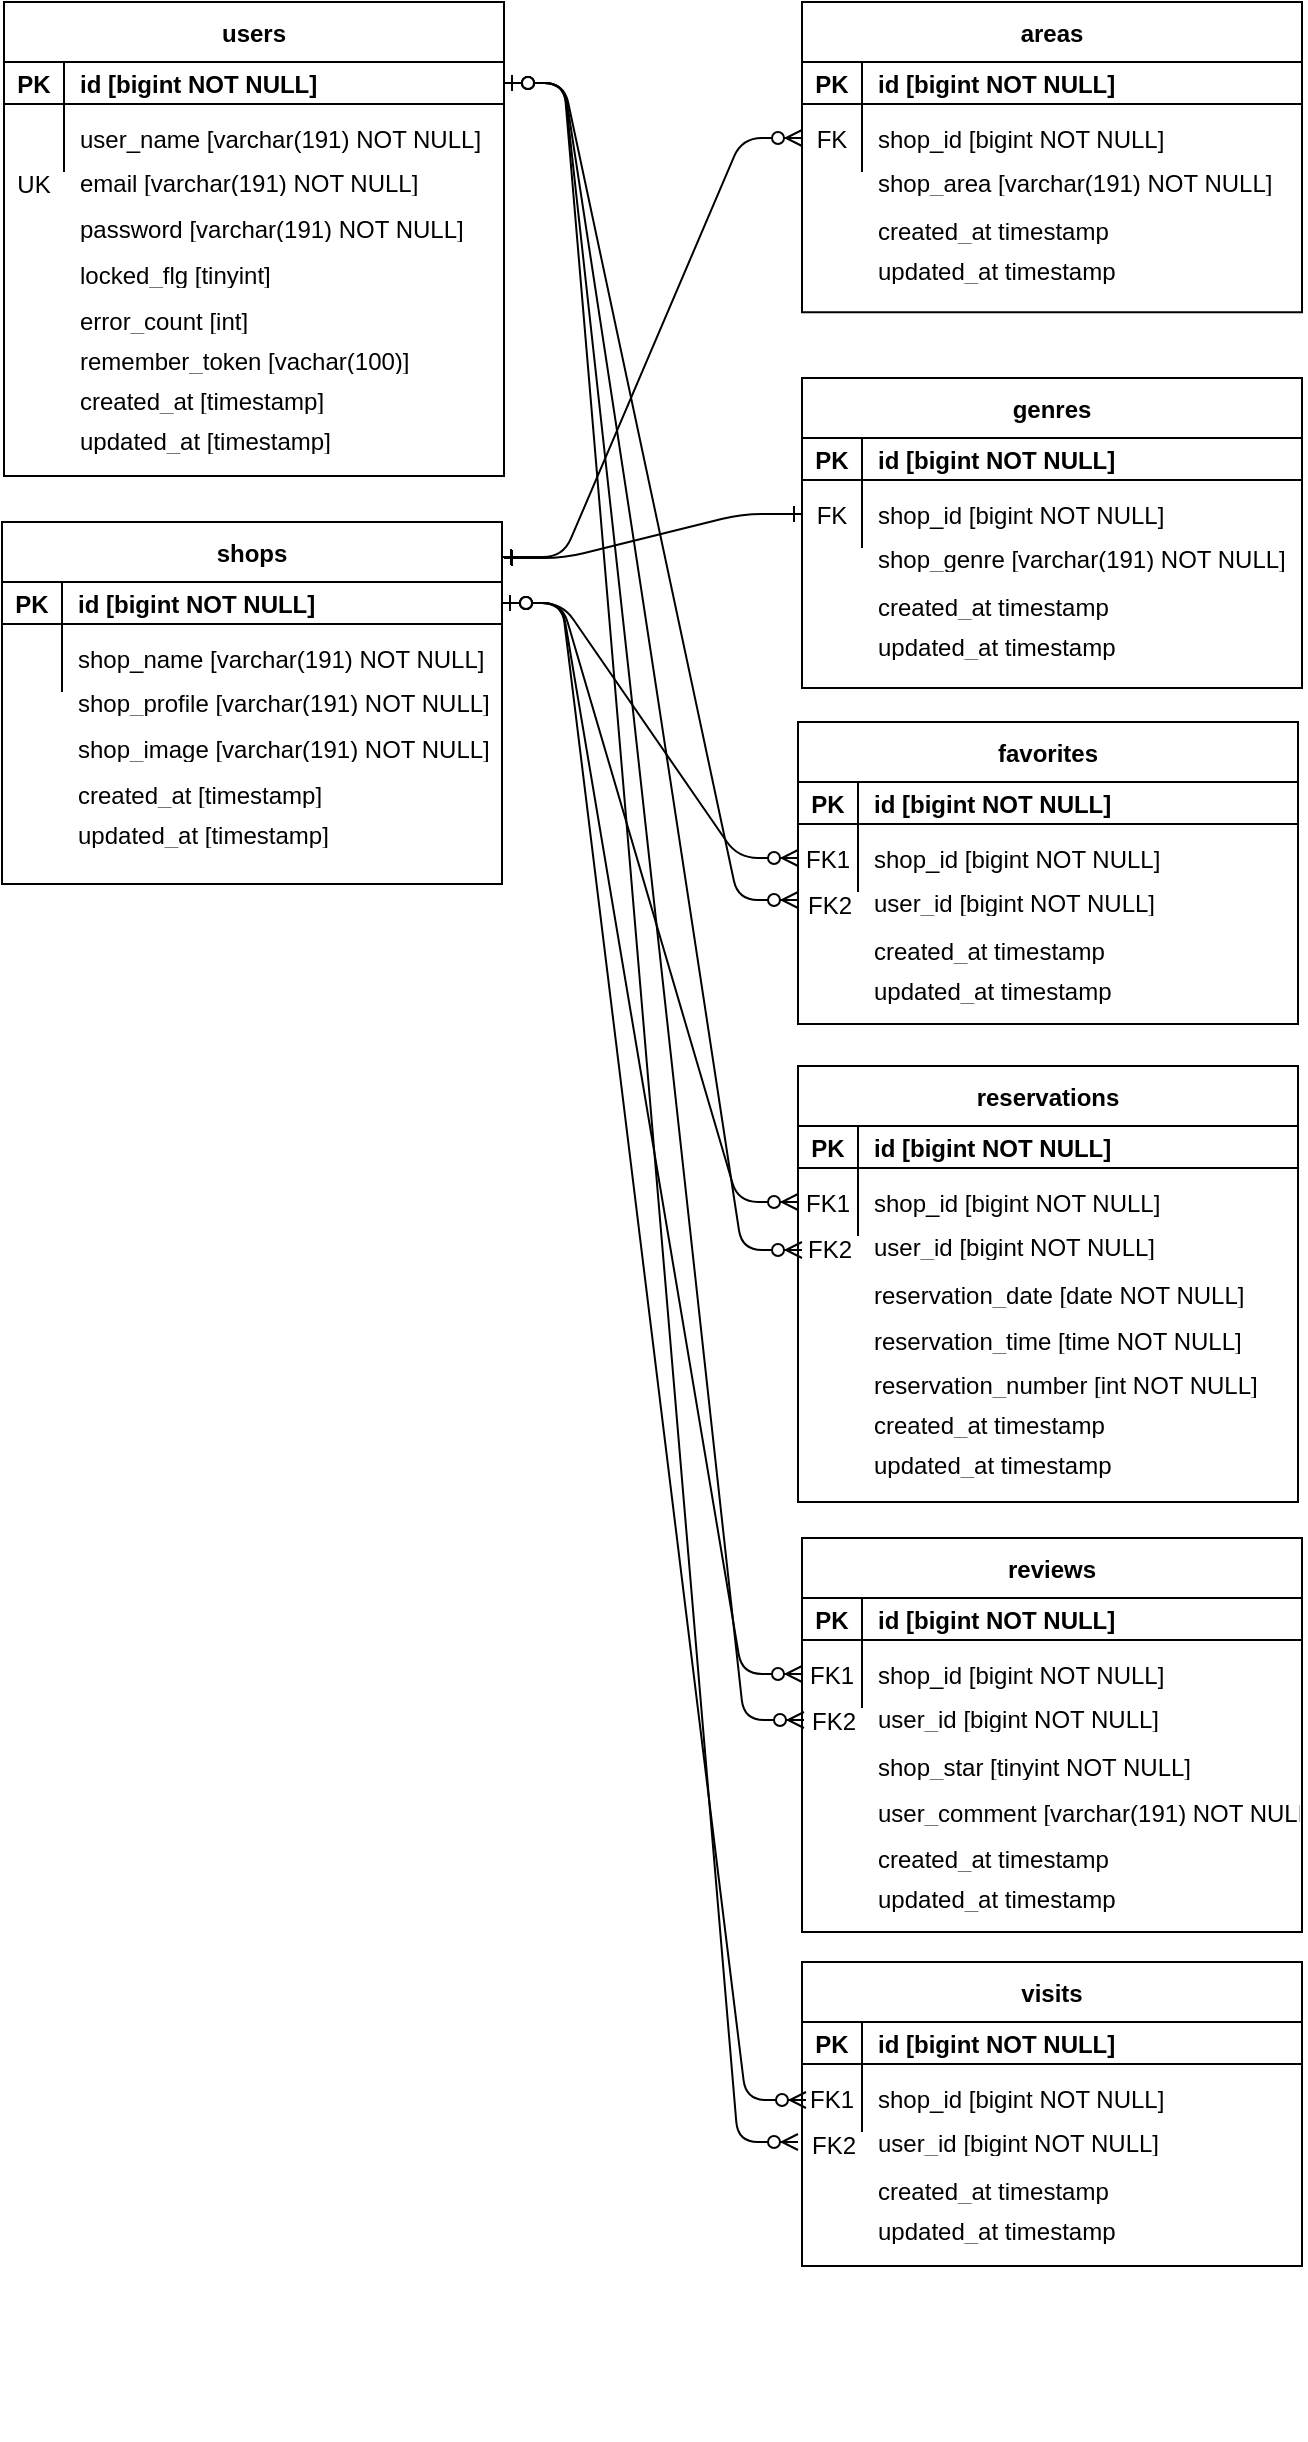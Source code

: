 <mxfile>
    <diagram id="R2lEEEUBdFMjLlhIrx00" name="Page-1">
        <mxGraphModel dx="871" dy="587" grid="0" gridSize="10" guides="1" tooltips="1" connect="1" arrows="1" fold="1" page="1" pageScale="1" pageWidth="850" pageHeight="1100" background="none" math="0" shadow="0" extFonts="Permanent Marker^https://fonts.googleapis.com/css?family=Permanent+Marker">
            <root>
                <mxCell id="0"/>
                <mxCell id="1" parent="0"/>
                <mxCell id="C-vyLk0tnHw3VtMMgP7b-1" value="" style="edgeStyle=entityRelationEdgeStyle;endArrow=ERzeroToMany;startArrow=ERzeroToOne;endFill=1;startFill=1;endSize=6;" parent="1" source="C-vyLk0tnHw3VtMMgP7b-24" edge="1">
                    <mxGeometry width="100" height="100" relative="1" as="geometry">
                        <mxPoint x="340" y="720" as="sourcePoint"/>
                        <mxPoint x="425" y="654" as="targetPoint"/>
                    </mxGeometry>
                </mxCell>
                <mxCell id="14" value="" style="group" parent="1" vertex="1" connectable="0">
                    <mxGeometry x="26" y="30" width="250" height="237" as="geometry"/>
                </mxCell>
                <mxCell id="C-vyLk0tnHw3VtMMgP7b-23" value="users" style="shape=table;startSize=30;container=1;collapsible=1;childLayout=tableLayout;fixedRows=1;rowLines=0;fontStyle=1;align=center;resizeLast=1;" parent="14" vertex="1">
                    <mxGeometry width="250" height="237" as="geometry"/>
                </mxCell>
                <mxCell id="C-vyLk0tnHw3VtMMgP7b-24" value="" style="shape=partialRectangle;collapsible=0;dropTarget=0;pointerEvents=0;fillColor=none;points=[[0,0.5],[1,0.5]];portConstraint=eastwest;top=0;left=0;right=0;bottom=1;fontStyle=2" parent="C-vyLk0tnHw3VtMMgP7b-23" vertex="1">
                    <mxGeometry y="30" width="250" height="21" as="geometry"/>
                </mxCell>
                <mxCell id="C-vyLk0tnHw3VtMMgP7b-25" value="PK" style="shape=partialRectangle;overflow=hidden;connectable=0;fillColor=none;top=0;left=0;bottom=0;right=0;fontStyle=1;" parent="C-vyLk0tnHw3VtMMgP7b-24" vertex="1">
                    <mxGeometry width="30" height="21" as="geometry"/>
                </mxCell>
                <mxCell id="C-vyLk0tnHw3VtMMgP7b-26" value="id [bigint NOT NULL]" style="shape=partialRectangle;overflow=hidden;connectable=0;fillColor=none;top=0;left=0;bottom=0;right=0;align=left;spacingLeft=6;fontStyle=1;" parent="C-vyLk0tnHw3VtMMgP7b-24" vertex="1">
                    <mxGeometry x="30" width="220" height="21" as="geometry"/>
                </mxCell>
                <mxCell id="C-vyLk0tnHw3VtMMgP7b-27" value="" style="shape=partialRectangle;collapsible=0;dropTarget=0;pointerEvents=0;fillColor=none;points=[[0,0.5],[1,0.5]];portConstraint=eastwest;top=0;left=0;right=0;bottom=0;" parent="C-vyLk0tnHw3VtMMgP7b-23" vertex="1">
                    <mxGeometry y="51" width="250" height="34" as="geometry"/>
                </mxCell>
                <mxCell id="C-vyLk0tnHw3VtMMgP7b-28" value="" style="shape=partialRectangle;overflow=hidden;connectable=0;fillColor=none;top=0;left=0;bottom=0;right=0;" parent="C-vyLk0tnHw3VtMMgP7b-27" vertex="1">
                    <mxGeometry width="30" height="34" as="geometry"/>
                </mxCell>
                <mxCell id="C-vyLk0tnHw3VtMMgP7b-29" value="user_name [varchar(191) NOT NULL]" style="shape=partialRectangle;overflow=hidden;connectable=0;fillColor=none;top=0;left=0;bottom=0;right=0;align=left;spacingLeft=6;" parent="C-vyLk0tnHw3VtMMgP7b-27" vertex="1">
                    <mxGeometry x="30" width="220" height="34" as="geometry"/>
                </mxCell>
                <mxCell id="6" value="UK" style="shape=partialRectangle;overflow=hidden;connectable=0;fillColor=none;top=0;left=0;bottom=0;right=0;" parent="14" vertex="1">
                    <mxGeometry y="81" width="30" height="19" as="geometry"/>
                </mxCell>
                <mxCell id="7" value="email [varchar(191) NOT NULL]" style="shape=partialRectangle;overflow=hidden;connectable=0;fillColor=none;top=0;left=0;bottom=0;right=0;align=left;spacingLeft=6;" parent="14" vertex="1">
                    <mxGeometry x="30" y="82" width="220" height="16" as="geometry"/>
                </mxCell>
                <mxCell id="8" value="password [varchar(191) NOT NULL]" style="shape=partialRectangle;overflow=hidden;connectable=0;fillColor=none;top=0;left=0;bottom=0;right=0;align=left;spacingLeft=6;" parent="14" vertex="1">
                    <mxGeometry x="30" y="105" width="220" height="16" as="geometry"/>
                </mxCell>
                <mxCell id="9" value="locked_flg [tinyint]" style="shape=partialRectangle;overflow=hidden;connectable=0;fillColor=none;top=0;left=0;bottom=0;right=0;align=left;spacingLeft=6;" parent="14" vertex="1">
                    <mxGeometry x="30" y="128" width="220" height="16" as="geometry"/>
                </mxCell>
                <mxCell id="10" value="error_count [int]" style="shape=partialRectangle;overflow=hidden;connectable=0;fillColor=none;top=0;left=0;bottom=0;right=0;align=left;spacingLeft=6;" parent="14" vertex="1">
                    <mxGeometry x="30" y="151" width="220" height="16" as="geometry"/>
                </mxCell>
                <mxCell id="11" value="remember_token [vachar(100)]" style="shape=partialRectangle;overflow=hidden;connectable=0;fillColor=none;top=0;left=0;bottom=0;right=0;align=left;spacingLeft=6;" parent="14" vertex="1">
                    <mxGeometry x="30" y="171" width="220" height="16" as="geometry"/>
                </mxCell>
                <mxCell id="12" value="created_at [timestamp]" style="shape=partialRectangle;overflow=hidden;connectable=0;fillColor=none;top=0;left=0;bottom=0;right=0;align=left;spacingLeft=6;" parent="14" vertex="1">
                    <mxGeometry x="30" y="191" width="220" height="16" as="geometry"/>
                </mxCell>
                <mxCell id="13" value="updated_at [timestamp]" style="shape=partialRectangle;overflow=hidden;connectable=0;fillColor=none;top=0;left=0;bottom=0;right=0;align=left;spacingLeft=6;" parent="14" vertex="1">
                    <mxGeometry x="30" y="211" width="220" height="16" as="geometry"/>
                </mxCell>
                <mxCell id="15" value="" style="group" parent="1" vertex="1" connectable="0">
                    <mxGeometry x="25" y="290" width="250" height="237" as="geometry"/>
                </mxCell>
                <mxCell id="16" value="shops" style="shape=table;startSize=30;container=1;collapsible=1;childLayout=tableLayout;fixedRows=1;rowLines=0;fontStyle=1;align=center;resizeLast=1;" parent="15" vertex="1">
                    <mxGeometry width="250" height="181" as="geometry"/>
                </mxCell>
                <mxCell id="17" value="" style="shape=partialRectangle;collapsible=0;dropTarget=0;pointerEvents=0;fillColor=none;points=[[0,0.5],[1,0.5]];portConstraint=eastwest;top=0;left=0;right=0;bottom=1;fontStyle=2" parent="16" vertex="1">
                    <mxGeometry y="30" width="250" height="21" as="geometry"/>
                </mxCell>
                <mxCell id="18" value="PK" style="shape=partialRectangle;overflow=hidden;connectable=0;fillColor=none;top=0;left=0;bottom=0;right=0;fontStyle=1;" parent="17" vertex="1">
                    <mxGeometry width="30" height="21" as="geometry"/>
                </mxCell>
                <mxCell id="19" value="id [bigint NOT NULL]" style="shape=partialRectangle;overflow=hidden;connectable=0;fillColor=none;top=0;left=0;bottom=0;right=0;align=left;spacingLeft=6;fontStyle=1;" parent="17" vertex="1">
                    <mxGeometry x="30" width="220" height="21" as="geometry"/>
                </mxCell>
                <mxCell id="20" value="" style="shape=partialRectangle;collapsible=0;dropTarget=0;pointerEvents=0;fillColor=none;points=[[0,0.5],[1,0.5]];portConstraint=eastwest;top=0;left=0;right=0;bottom=0;" parent="16" vertex="1">
                    <mxGeometry y="51" width="250" height="34" as="geometry"/>
                </mxCell>
                <mxCell id="21" value="" style="shape=partialRectangle;overflow=hidden;connectable=0;fillColor=none;top=0;left=0;bottom=0;right=0;" parent="20" vertex="1">
                    <mxGeometry width="30" height="34" as="geometry"/>
                </mxCell>
                <mxCell id="22" value="shop_name [varchar(191) NOT NULL]" style="shape=partialRectangle;overflow=hidden;connectable=0;fillColor=none;top=0;left=0;bottom=0;right=0;align=left;spacingLeft=6;" parent="20" vertex="1">
                    <mxGeometry x="30" width="220" height="34" as="geometry"/>
                </mxCell>
                <mxCell id="24" value="shop_profile [varchar(191) NOT NULL]" style="shape=partialRectangle;overflow=hidden;connectable=0;fillColor=none;top=0;left=0;bottom=0;right=0;align=left;spacingLeft=6;" parent="15" vertex="1">
                    <mxGeometry x="30" y="82" width="220" height="16" as="geometry"/>
                </mxCell>
                <mxCell id="25" value="shop_image [varchar(191) NOT NULL]" style="shape=partialRectangle;overflow=hidden;connectable=0;fillColor=none;top=0;left=0;bottom=0;right=0;align=left;spacingLeft=6;" parent="15" vertex="1">
                    <mxGeometry x="30" y="105" width="220" height="16" as="geometry"/>
                </mxCell>
                <mxCell id="29" value="created_at [timestamp]" style="shape=partialRectangle;overflow=hidden;connectable=0;fillColor=none;top=0;left=0;bottom=0;right=0;align=left;spacingLeft=6;" parent="15" vertex="1">
                    <mxGeometry x="30" y="128" width="220" height="16" as="geometry"/>
                </mxCell>
                <mxCell id="30" value="updated_at [timestamp]" style="shape=partialRectangle;overflow=hidden;connectable=0;fillColor=none;top=0;left=0;bottom=0;right=0;align=left;spacingLeft=6;" parent="15" vertex="1">
                    <mxGeometry x="30" y="148" width="220" height="16" as="geometry"/>
                </mxCell>
                <mxCell id="31" value="" style="group" parent="1" vertex="1" connectable="0">
                    <mxGeometry x="425" y="30" width="252" height="516" as="geometry"/>
                </mxCell>
                <mxCell id="32" value="areas" style="shape=table;startSize=30;container=1;collapsible=1;childLayout=tableLayout;fixedRows=1;rowLines=0;fontStyle=1;align=center;resizeLast=1;" parent="31" vertex="1">
                    <mxGeometry width="250" height="155.172" as="geometry"/>
                </mxCell>
                <mxCell id="33" value="" style="shape=partialRectangle;collapsible=0;dropTarget=0;pointerEvents=0;fillColor=none;points=[[0,0.5],[1,0.5]];portConstraint=eastwest;top=0;left=0;right=0;bottom=1;fontStyle=2" parent="32" vertex="1">
                    <mxGeometry y="30" width="250" height="21" as="geometry"/>
                </mxCell>
                <mxCell id="34" value="PK" style="shape=partialRectangle;overflow=hidden;connectable=0;fillColor=none;top=0;left=0;bottom=0;right=0;fontStyle=1;" parent="33" vertex="1">
                    <mxGeometry width="30" height="21" as="geometry"/>
                </mxCell>
                <mxCell id="35" value="id [bigint NOT NULL]" style="shape=partialRectangle;overflow=hidden;connectable=0;fillColor=none;top=0;left=0;bottom=0;right=0;align=left;spacingLeft=6;fontStyle=1;" parent="33" vertex="1">
                    <mxGeometry x="30" width="220" height="21" as="geometry"/>
                </mxCell>
                <mxCell id="36" value="" style="shape=partialRectangle;collapsible=0;dropTarget=0;pointerEvents=0;fillColor=none;points=[[0,0.5],[1,0.5]];portConstraint=eastwest;top=0;left=0;right=0;bottom=0;" parent="32" vertex="1">
                    <mxGeometry y="51" width="250" height="34" as="geometry"/>
                </mxCell>
                <mxCell id="37" value="FK" style="shape=partialRectangle;overflow=hidden;connectable=0;fillColor=none;top=0;left=0;bottom=0;right=0;" parent="36" vertex="1">
                    <mxGeometry width="30" height="34" as="geometry"/>
                </mxCell>
                <mxCell id="38" value="shop_id [bigint NOT NULL]" style="shape=partialRectangle;overflow=hidden;connectable=0;fillColor=none;top=0;left=0;bottom=0;right=0;align=left;spacingLeft=6;" parent="36" vertex="1">
                    <mxGeometry x="30" width="220" height="34" as="geometry"/>
                </mxCell>
                <mxCell id="41" value="created_at timestamp" style="shape=partialRectangle;overflow=hidden;connectable=0;fillColor=none;top=0;left=0;bottom=0;right=0;align=left;spacingLeft=6;" parent="31" vertex="1">
                    <mxGeometry x="30" y="106" width="220" height="16" as="geometry"/>
                </mxCell>
                <mxCell id="42" value="updated_at timestamp" style="shape=partialRectangle;overflow=hidden;connectable=0;fillColor=none;top=0;left=0;bottom=0;right=0;align=left;spacingLeft=6;" parent="31" vertex="1">
                    <mxGeometry x="30" y="126" width="220" height="16" as="geometry"/>
                </mxCell>
                <mxCell id="44" value="" style="group" parent="31" vertex="1" connectable="0">
                    <mxGeometry y="188" width="250" height="328" as="geometry"/>
                </mxCell>
                <mxCell id="45" value="genres" style="shape=table;startSize=30;container=1;collapsible=1;childLayout=tableLayout;fixedRows=1;rowLines=0;fontStyle=1;align=center;resizeLast=1;" parent="44" vertex="1">
                    <mxGeometry width="250" height="155" as="geometry"/>
                </mxCell>
                <mxCell id="46" value="" style="shape=partialRectangle;collapsible=0;dropTarget=0;pointerEvents=0;fillColor=none;points=[[0,0.5],[1,0.5]];portConstraint=eastwest;top=0;left=0;right=0;bottom=1;fontStyle=2" parent="45" vertex="1">
                    <mxGeometry y="30" width="250" height="21" as="geometry"/>
                </mxCell>
                <mxCell id="47" value="PK" style="shape=partialRectangle;overflow=hidden;connectable=0;fillColor=none;top=0;left=0;bottom=0;right=0;fontStyle=1;" parent="46" vertex="1">
                    <mxGeometry width="30" height="21" as="geometry"/>
                </mxCell>
                <mxCell id="48" value="id [bigint NOT NULL]" style="shape=partialRectangle;overflow=hidden;connectable=0;fillColor=none;top=0;left=0;bottom=0;right=0;align=left;spacingLeft=6;fontStyle=1;" parent="46" vertex="1">
                    <mxGeometry x="30" width="220" height="21" as="geometry"/>
                </mxCell>
                <mxCell id="49" value="" style="shape=partialRectangle;collapsible=0;dropTarget=0;pointerEvents=0;fillColor=none;points=[[0,0.5],[1,0.5]];portConstraint=eastwest;top=0;left=0;right=0;bottom=0;" parent="45" vertex="1">
                    <mxGeometry y="51" width="250" height="34" as="geometry"/>
                </mxCell>
                <mxCell id="50" value="FK" style="shape=partialRectangle;overflow=hidden;connectable=0;fillColor=none;top=0;left=0;bottom=0;right=0;" parent="49" vertex="1">
                    <mxGeometry width="30" height="34" as="geometry"/>
                </mxCell>
                <mxCell id="51" value="shop_id [bigint NOT NULL]" style="shape=partialRectangle;overflow=hidden;connectable=0;fillColor=none;top=0;left=0;bottom=0;right=0;align=left;spacingLeft=6;" parent="49" vertex="1">
                    <mxGeometry x="30" width="220" height="34" as="geometry"/>
                </mxCell>
                <mxCell id="52" value="shop_genre [varchar(191) NOT NULL]" style="shape=partialRectangle;overflow=hidden;connectable=0;fillColor=none;top=0;left=0;bottom=0;right=0;align=left;spacingLeft=6;" parent="44" vertex="1">
                    <mxGeometry x="30" y="82" width="220" height="16" as="geometry"/>
                </mxCell>
                <mxCell id="53" value="created_at timestamp" style="shape=partialRectangle;overflow=hidden;connectable=0;fillColor=none;top=0;left=0;bottom=0;right=0;align=left;spacingLeft=6;" parent="44" vertex="1">
                    <mxGeometry x="30" y="106" width="220" height="16" as="geometry"/>
                </mxCell>
                <mxCell id="54" value="updated_at timestamp" style="shape=partialRectangle;overflow=hidden;connectable=0;fillColor=none;top=0;left=0;bottom=0;right=0;align=left;spacingLeft=6;" parent="44" vertex="1">
                    <mxGeometry x="30" y="126" width="220" height="16" as="geometry"/>
                </mxCell>
                <mxCell id="134" value="" style="group" parent="44" vertex="1" connectable="0">
                    <mxGeometry x="-2" y="172" width="250" height="156" as="geometry"/>
                </mxCell>
                <mxCell id="56" value="favorites" style="shape=table;startSize=30;container=1;collapsible=1;childLayout=tableLayout;fixedRows=1;rowLines=0;fontStyle=1;align=center;resizeLast=1;" parent="134" vertex="1">
                    <mxGeometry width="250" height="151" as="geometry"/>
                </mxCell>
                <mxCell id="57" value="" style="shape=partialRectangle;collapsible=0;dropTarget=0;pointerEvents=0;fillColor=none;points=[[0,0.5],[1,0.5]];portConstraint=eastwest;top=0;left=0;right=0;bottom=1;fontStyle=2" parent="56" vertex="1">
                    <mxGeometry y="30" width="250" height="21" as="geometry"/>
                </mxCell>
                <mxCell id="58" value="PK" style="shape=partialRectangle;overflow=hidden;connectable=0;fillColor=none;top=0;left=0;bottom=0;right=0;fontStyle=1;" parent="57" vertex="1">
                    <mxGeometry width="30" height="21" as="geometry"/>
                </mxCell>
                <mxCell id="59" value="id [bigint NOT NULL]" style="shape=partialRectangle;overflow=hidden;connectable=0;fillColor=none;top=0;left=0;bottom=0;right=0;align=left;spacingLeft=6;fontStyle=1;" parent="57" vertex="1">
                    <mxGeometry x="30" width="220" height="21" as="geometry"/>
                </mxCell>
                <mxCell id="60" value="" style="shape=partialRectangle;collapsible=0;dropTarget=0;pointerEvents=0;fillColor=none;points=[[0,0.5],[1,0.5]];portConstraint=eastwest;top=0;left=0;right=0;bottom=0;" parent="56" vertex="1">
                    <mxGeometry y="51" width="250" height="34" as="geometry"/>
                </mxCell>
                <mxCell id="61" value="FK1" style="shape=partialRectangle;overflow=hidden;connectable=0;fillColor=none;top=0;left=0;bottom=0;right=0;" parent="60" vertex="1">
                    <mxGeometry width="30" height="34" as="geometry"/>
                </mxCell>
                <mxCell id="62" value="shop_id [bigint NOT NULL]" style="shape=partialRectangle;overflow=hidden;connectable=0;fillColor=none;top=0;left=0;bottom=0;right=0;align=left;spacingLeft=6;" parent="60" vertex="1">
                    <mxGeometry x="30" width="220" height="34" as="geometry"/>
                </mxCell>
                <mxCell id="63" value="user_id [bigint NOT NULL]" style="shape=partialRectangle;overflow=hidden;connectable=0;fillColor=none;top=0;left=0;bottom=0;right=0;align=left;spacingLeft=6;" parent="134" vertex="1">
                    <mxGeometry x="30" y="82" width="220" height="16" as="geometry"/>
                </mxCell>
                <mxCell id="64" value="created_at timestamp" style="shape=partialRectangle;overflow=hidden;connectable=0;fillColor=none;top=0;left=0;bottom=0;right=0;align=left;spacingLeft=6;" parent="134" vertex="1">
                    <mxGeometry x="30" y="106" width="220" height="16" as="geometry"/>
                </mxCell>
                <mxCell id="65" value="updated_at timestamp" style="shape=partialRectangle;overflow=hidden;connectable=0;fillColor=none;top=0;left=0;bottom=0;right=0;align=left;spacingLeft=6;" parent="134" vertex="1">
                    <mxGeometry x="30" y="126" width="220" height="16" as="geometry"/>
                </mxCell>
                <mxCell id="68" value="FK2" style="shape=partialRectangle;overflow=hidden;connectable=0;fillColor=none;top=0;left=0;bottom=0;right=0;" parent="134" vertex="1">
                    <mxGeometry x="1" y="63" width="30" height="56" as="geometry"/>
                </mxCell>
                <mxCell id="81" value="" style="group" parent="1" vertex="1" connectable="0">
                    <mxGeometry x="423" y="562" width="250" height="239" as="geometry"/>
                </mxCell>
                <mxCell id="82" value="" style="group" parent="81" vertex="1" connectable="0">
                    <mxGeometry width="250" height="239" as="geometry"/>
                </mxCell>
                <mxCell id="83" value="reservations" style="shape=table;startSize=30;container=1;collapsible=1;childLayout=tableLayout;fixedRows=1;rowLines=0;fontStyle=1;align=center;resizeLast=1;" parent="82" vertex="1">
                    <mxGeometry width="250" height="218" as="geometry"/>
                </mxCell>
                <mxCell id="84" value="" style="shape=partialRectangle;collapsible=0;dropTarget=0;pointerEvents=0;fillColor=none;points=[[0,0.5],[1,0.5]];portConstraint=eastwest;top=0;left=0;right=0;bottom=1;fontStyle=2" parent="83" vertex="1">
                    <mxGeometry y="30" width="250" height="21" as="geometry"/>
                </mxCell>
                <mxCell id="85" value="PK" style="shape=partialRectangle;overflow=hidden;connectable=0;fillColor=none;top=0;left=0;bottom=0;right=0;fontStyle=1;" parent="84" vertex="1">
                    <mxGeometry width="30" height="21" as="geometry"/>
                </mxCell>
                <mxCell id="86" value="id [bigint NOT NULL]" style="shape=partialRectangle;overflow=hidden;connectable=0;fillColor=none;top=0;left=0;bottom=0;right=0;align=left;spacingLeft=6;fontStyle=1;" parent="84" vertex="1">
                    <mxGeometry x="30" width="220" height="21" as="geometry"/>
                </mxCell>
                <mxCell id="87" value="" style="shape=partialRectangle;collapsible=0;dropTarget=0;pointerEvents=0;fillColor=none;points=[[0,0.5],[1,0.5]];portConstraint=eastwest;top=0;left=0;right=0;bottom=0;" parent="83" vertex="1">
                    <mxGeometry y="51" width="250" height="34" as="geometry"/>
                </mxCell>
                <mxCell id="88" value="FK1" style="shape=partialRectangle;overflow=hidden;connectable=0;fillColor=none;top=0;left=0;bottom=0;right=0;" parent="87" vertex="1">
                    <mxGeometry width="30" height="34" as="geometry"/>
                </mxCell>
                <mxCell id="89" value="shop_id [bigint NOT NULL]" style="shape=partialRectangle;overflow=hidden;connectable=0;fillColor=none;top=0;left=0;bottom=0;right=0;align=left;spacingLeft=6;" parent="87" vertex="1">
                    <mxGeometry x="30" width="220" height="34" as="geometry"/>
                </mxCell>
                <mxCell id="90" value="user_id [bigint NOT NULL]" style="shape=partialRectangle;overflow=hidden;connectable=0;fillColor=none;top=0;left=0;bottom=0;right=0;align=left;spacingLeft=6;" parent="82" vertex="1">
                    <mxGeometry x="30" y="82" width="220" height="16" as="geometry"/>
                </mxCell>
                <mxCell id="91" value="created_at timestamp" style="shape=partialRectangle;overflow=hidden;connectable=0;fillColor=none;top=0;left=0;bottom=0;right=0;align=left;spacingLeft=6;" parent="82" vertex="1">
                    <mxGeometry x="30" y="171" width="220" height="16" as="geometry"/>
                </mxCell>
                <mxCell id="92" value="updated_at timestamp" style="shape=partialRectangle;overflow=hidden;connectable=0;fillColor=none;top=0;left=0;bottom=0;right=0;align=left;spacingLeft=6;" parent="82" vertex="1">
                    <mxGeometry x="30" y="191" width="220" height="16" as="geometry"/>
                </mxCell>
                <mxCell id="94" value="reservation_date [date NOT NULL]" style="shape=partialRectangle;overflow=hidden;connectable=0;fillColor=none;top=0;left=0;bottom=0;right=0;align=left;spacingLeft=6;" parent="82" vertex="1">
                    <mxGeometry x="30" y="106" width="220" height="16" as="geometry"/>
                </mxCell>
                <mxCell id="95" value="reservation_time [time NOT NULL]" style="shape=partialRectangle;overflow=hidden;connectable=0;fillColor=none;top=0;left=0;bottom=0;right=0;align=left;spacingLeft=6;" parent="82" vertex="1">
                    <mxGeometry x="30" y="129" width="220" height="16" as="geometry"/>
                </mxCell>
                <mxCell id="96" value="reservation_number [int NOT NULL]" style="shape=partialRectangle;overflow=hidden;connectable=0;fillColor=none;top=0;left=0;bottom=0;right=0;align=left;spacingLeft=6;" parent="82" vertex="1">
                    <mxGeometry x="30" y="151" width="220" height="16" as="geometry"/>
                </mxCell>
                <mxCell id="93" value="FK2" style="shape=partialRectangle;overflow=hidden;connectable=0;fillColor=none;top=0;left=0;bottom=0;right=0;" parent="81" vertex="1">
                    <mxGeometry x="1" y="74" width="30" height="34" as="geometry"/>
                </mxCell>
                <mxCell id="97" value="" style="group" parent="1" vertex="1" connectable="0">
                    <mxGeometry x="425" y="798" width="250" height="451" as="geometry"/>
                </mxCell>
                <mxCell id="98" value="" style="group" parent="97" vertex="1" connectable="0">
                    <mxGeometry width="250" height="451" as="geometry"/>
                </mxCell>
                <mxCell id="99" value="reviews" style="shape=table;startSize=30;container=1;collapsible=1;childLayout=tableLayout;fixedRows=1;rowLines=0;fontStyle=1;align=center;resizeLast=1;" parent="98" vertex="1">
                    <mxGeometry width="250" height="197" as="geometry"/>
                </mxCell>
                <mxCell id="100" value="" style="shape=partialRectangle;collapsible=0;dropTarget=0;pointerEvents=0;fillColor=none;points=[[0,0.5],[1,0.5]];portConstraint=eastwest;top=0;left=0;right=0;bottom=1;fontStyle=2" parent="99" vertex="1">
                    <mxGeometry y="30" width="250" height="21" as="geometry"/>
                </mxCell>
                <mxCell id="101" value="PK" style="shape=partialRectangle;overflow=hidden;connectable=0;fillColor=none;top=0;left=0;bottom=0;right=0;fontStyle=1;" parent="100" vertex="1">
                    <mxGeometry width="30" height="21" as="geometry"/>
                </mxCell>
                <mxCell id="102" value="id [bigint NOT NULL]" style="shape=partialRectangle;overflow=hidden;connectable=0;fillColor=none;top=0;left=0;bottom=0;right=0;align=left;spacingLeft=6;fontStyle=1;" parent="100" vertex="1">
                    <mxGeometry x="30" width="220" height="21" as="geometry"/>
                </mxCell>
                <mxCell id="103" value="" style="shape=partialRectangle;collapsible=0;dropTarget=0;pointerEvents=0;fillColor=none;points=[[0,0.5],[1,0.5]];portConstraint=eastwest;top=0;left=0;right=0;bottom=0;" parent="99" vertex="1">
                    <mxGeometry y="51" width="250" height="34" as="geometry"/>
                </mxCell>
                <mxCell id="104" value="FK1" style="shape=partialRectangle;overflow=hidden;connectable=0;fillColor=none;top=0;left=0;bottom=0;right=0;" parent="103" vertex="1">
                    <mxGeometry width="30" height="34" as="geometry"/>
                </mxCell>
                <mxCell id="105" value="shop_id [bigint NOT NULL]" style="shape=partialRectangle;overflow=hidden;connectable=0;fillColor=none;top=0;left=0;bottom=0;right=0;align=left;spacingLeft=6;" parent="103" vertex="1">
                    <mxGeometry x="30" width="220" height="34" as="geometry"/>
                </mxCell>
                <mxCell id="106" value="user_id [bigint NOT NULL]" style="shape=partialRectangle;overflow=hidden;connectable=0;fillColor=none;top=0;left=0;bottom=0;right=0;align=left;spacingLeft=6;" parent="98" vertex="1">
                    <mxGeometry x="30" y="82" width="220" height="16" as="geometry"/>
                </mxCell>
                <mxCell id="107" value="created_at timestamp" style="shape=partialRectangle;overflow=hidden;connectable=0;fillColor=none;top=0;left=0;bottom=0;right=0;align=left;spacingLeft=6;" parent="98" vertex="1">
                    <mxGeometry x="30" y="152" width="220" height="16" as="geometry"/>
                </mxCell>
                <mxCell id="108" value="updated_at timestamp" style="shape=partialRectangle;overflow=hidden;connectable=0;fillColor=none;top=0;left=0;bottom=0;right=0;align=left;spacingLeft=6;" parent="98" vertex="1">
                    <mxGeometry x="30" y="172" width="220" height="16" as="geometry"/>
                </mxCell>
                <mxCell id="109" value="shop_star [tinyint NOT NULL]" style="shape=partialRectangle;overflow=hidden;connectable=0;fillColor=none;top=0;left=0;bottom=0;right=0;align=left;spacingLeft=6;" parent="98" vertex="1">
                    <mxGeometry x="30" y="106" width="220" height="16" as="geometry"/>
                </mxCell>
                <mxCell id="110" value="user_comment [varchar(191) NOT NULL]" style="shape=partialRectangle;overflow=hidden;connectable=0;fillColor=none;top=0;left=0;bottom=0;right=0;align=left;spacingLeft=6;" parent="98" vertex="1">
                    <mxGeometry x="30" y="129" width="220" height="16" as="geometry"/>
                </mxCell>
                <mxCell id="115" value="" style="group" parent="98" vertex="1" connectable="0">
                    <mxGeometry y="212" width="250" height="239" as="geometry"/>
                </mxCell>
                <mxCell id="116" value="" style="group" parent="115" vertex="1" connectable="0">
                    <mxGeometry width="250" height="239" as="geometry"/>
                </mxCell>
                <mxCell id="136" value="" style="group" parent="116" vertex="1" connectable="0">
                    <mxGeometry width="250" height="152" as="geometry"/>
                </mxCell>
                <mxCell id="117" value="visits" style="shape=table;startSize=30;container=1;collapsible=1;childLayout=tableLayout;fixedRows=1;rowLines=0;fontStyle=1;align=center;resizeLast=1;" parent="136" vertex="1">
                    <mxGeometry width="250" height="152" as="geometry"/>
                </mxCell>
                <mxCell id="118" value="" style="shape=partialRectangle;collapsible=0;dropTarget=0;pointerEvents=0;fillColor=none;points=[[0,0.5],[1,0.5]];portConstraint=eastwest;top=0;left=0;right=0;bottom=1;fontStyle=2" parent="117" vertex="1">
                    <mxGeometry y="30" width="250" height="21" as="geometry"/>
                </mxCell>
                <mxCell id="119" value="PK" style="shape=partialRectangle;overflow=hidden;connectable=0;fillColor=none;top=0;left=0;bottom=0;right=0;fontStyle=1;" parent="118" vertex="1">
                    <mxGeometry width="30" height="21" as="geometry"/>
                </mxCell>
                <mxCell id="120" value="id [bigint NOT NULL]" style="shape=partialRectangle;overflow=hidden;connectable=0;fillColor=none;top=0;left=0;bottom=0;right=0;align=left;spacingLeft=6;fontStyle=1;" parent="118" vertex="1">
                    <mxGeometry x="30" width="220" height="21" as="geometry"/>
                </mxCell>
                <mxCell id="121" value="" style="shape=partialRectangle;collapsible=0;dropTarget=0;pointerEvents=0;fillColor=none;points=[[0,0.5],[1,0.5]];portConstraint=eastwest;top=0;left=0;right=0;bottom=0;" parent="117" vertex="1">
                    <mxGeometry y="51" width="250" height="34" as="geometry"/>
                </mxCell>
                <mxCell id="122" value="FK1" style="shape=partialRectangle;overflow=hidden;connectable=0;fillColor=none;top=0;left=0;bottom=0;right=0;" parent="121" vertex="1">
                    <mxGeometry width="30" height="34" as="geometry"/>
                </mxCell>
                <mxCell id="123" value="shop_id [bigint NOT NULL]" style="shape=partialRectangle;overflow=hidden;connectable=0;fillColor=none;top=0;left=0;bottom=0;right=0;align=left;spacingLeft=6;" parent="121" vertex="1">
                    <mxGeometry x="30" width="220" height="34" as="geometry"/>
                </mxCell>
                <mxCell id="124" value="user_id [bigint NOT NULL]" style="shape=partialRectangle;overflow=hidden;connectable=0;fillColor=none;top=0;left=0;bottom=0;right=0;align=left;spacingLeft=6;" parent="136" vertex="1">
                    <mxGeometry x="30" y="82" width="220" height="16" as="geometry"/>
                </mxCell>
                <mxCell id="125" value="created_at timestamp" style="shape=partialRectangle;overflow=hidden;connectable=0;fillColor=none;top=0;left=0;bottom=0;right=0;align=left;spacingLeft=6;" parent="136" vertex="1">
                    <mxGeometry x="30" y="106" width="220" height="16" as="geometry"/>
                </mxCell>
                <mxCell id="126" value="updated_at timestamp" style="shape=partialRectangle;overflow=hidden;connectable=0;fillColor=none;top=0;left=0;bottom=0;right=0;align=left;spacingLeft=6;" parent="136" vertex="1">
                    <mxGeometry x="30" y="126" width="220" height="16" as="geometry"/>
                </mxCell>
                <mxCell id="129" value="FK2" style="shape=partialRectangle;overflow=hidden;connectable=0;fillColor=none;top=0;left=0;bottom=0;right=0;" parent="115" vertex="1">
                    <mxGeometry x="1" y="74" width="30" height="34" as="geometry"/>
                </mxCell>
                <mxCell id="112" value="FK2" style="shape=partialRectangle;overflow=hidden;connectable=0;fillColor=none;top=0;left=0;bottom=0;right=0;" parent="97" vertex="1">
                    <mxGeometry x="1" y="74" width="30" height="34" as="geometry"/>
                </mxCell>
                <mxCell id="131" value="" style="edgeStyle=entityRelationEdgeStyle;endArrow=ERzeroToMany;startArrow=ERone;endFill=1;startFill=0;endSize=6;exitX=1.002;exitY=0.097;exitDx=0;exitDy=0;exitPerimeter=0;entryX=0;entryY=0.5;entryDx=0;entryDy=0;" parent="1" source="16" target="36" edge="1">
                    <mxGeometry width="100" height="100" relative="1" as="geometry">
                        <mxPoint x="286" y="80.5" as="sourcePoint"/>
                        <mxPoint x="460" y="882" as="targetPoint"/>
                    </mxGeometry>
                </mxCell>
                <mxCell id="132" value="" style="edgeStyle=entityRelationEdgeStyle;endArrow=ERone;startArrow=ERone;endFill=0;startFill=0;endSize=6;entryX=0;entryY=0.5;entryDx=0;entryDy=0;" parent="1" target="49" edge="1">
                    <mxGeometry width="100" height="100" relative="1" as="geometry">
                        <mxPoint x="276" y="308" as="sourcePoint"/>
                        <mxPoint x="435" y="108" as="targetPoint"/>
                    </mxGeometry>
                </mxCell>
                <mxCell id="133" value="" style="edgeStyle=entityRelationEdgeStyle;endArrow=ERzeroToMany;startArrow=ERzeroToOne;endFill=1;startFill=1;endSize=6;entryX=0;entryY=0.5;entryDx=0;entryDy=0;exitX=1;exitY=0.5;exitDx=0;exitDy=0;" parent="1" source="17" target="60" edge="1">
                    <mxGeometry width="100" height="100" relative="1" as="geometry">
                        <mxPoint x="277" y="329" as="sourcePoint"/>
                        <mxPoint x="418" y="419" as="targetPoint"/>
                    </mxGeometry>
                </mxCell>
                <mxCell id="135" value="" style="edgeStyle=entityRelationEdgeStyle;endArrow=ERzeroToMany;startArrow=ERzeroToOne;endFill=1;startFill=1;endSize=6;entryX=0;entryY=0.5;entryDx=0;entryDy=0;exitX=1;exitY=0.5;exitDx=0;exitDy=0;" parent="1" source="17" target="87" edge="1">
                    <mxGeometry width="100" height="100" relative="1" as="geometry">
                        <mxPoint x="276" y="327" as="sourcePoint"/>
                        <mxPoint x="433" y="468" as="targetPoint"/>
                    </mxGeometry>
                </mxCell>
                <mxCell id="137" value="" style="edgeStyle=entityRelationEdgeStyle;endArrow=ERzeroToMany;startArrow=ERzeroToOne;endFill=1;startFill=1;endSize=6;exitX=1;exitY=0.5;exitDx=0;exitDy=0;" parent="1" source="C-vyLk0tnHw3VtMMgP7b-24" edge="1">
                    <mxGeometry width="100" height="100" relative="1" as="geometry">
                        <mxPoint x="286" y="80.5" as="sourcePoint"/>
                        <mxPoint x="426" y="889" as="targetPoint"/>
                    </mxGeometry>
                </mxCell>
                <mxCell id="138" value="" style="edgeStyle=entityRelationEdgeStyle;endArrow=ERzeroToMany;startArrow=ERzeroToOne;endFill=1;startFill=1;endSize=6;exitX=1;exitY=0.5;exitDx=0;exitDy=0;" parent="1" source="C-vyLk0tnHw3VtMMgP7b-24" edge="1">
                    <mxGeometry width="100" height="100" relative="1" as="geometry">
                        <mxPoint x="279" y="81" as="sourcePoint"/>
                        <mxPoint x="423" y="1100" as="targetPoint"/>
                    </mxGeometry>
                </mxCell>
                <mxCell id="142" value="" style="edgeStyle=entityRelationEdgeStyle;endArrow=ERzeroToMany;startArrow=ERzeroToOne;endFill=1;startFill=1;endSize=6;entryX=0;entryY=0.5;entryDx=0;entryDy=0;exitX=1;exitY=0.5;exitDx=0;exitDy=0;" parent="1" source="17" target="103" edge="1">
                    <mxGeometry width="100" height="100" relative="1" as="geometry">
                        <mxPoint x="286" y="362" as="sourcePoint"/>
                        <mxPoint x="433" y="640" as="targetPoint"/>
                    </mxGeometry>
                </mxCell>
                <mxCell id="143" value="" style="edgeStyle=entityRelationEdgeStyle;endArrow=ERzeroToMany;startArrow=ERzeroToOne;endFill=1;startFill=1;endSize=6;exitX=1;exitY=0.5;exitDx=0;exitDy=0;" parent="1" source="17" edge="1">
                    <mxGeometry width="100" height="100" relative="1" as="geometry">
                        <mxPoint x="285" y="368" as="sourcePoint"/>
                        <mxPoint x="427" y="1079" as="targetPoint"/>
                    </mxGeometry>
                </mxCell>
                <mxCell id="39" value="shop_area [varchar(191) NOT NULL]" style="shape=partialRectangle;overflow=hidden;connectable=0;fillColor=none;top=0;left=0;bottom=0;right=0;align=left;spacingLeft=6;" parent="1" vertex="1">
                    <mxGeometry x="455" y="112" width="220" height="16" as="geometry"/>
                </mxCell>
                <mxCell id="144" value="" style="edgeStyle=entityRelationEdgeStyle;endArrow=ERzeroToMany;startArrow=ERzeroToOne;endFill=1;startFill=1;endSize=6;exitX=1;exitY=0.5;exitDx=0;exitDy=0;" edge="1" parent="1" source="C-vyLk0tnHw3VtMMgP7b-24">
                    <mxGeometry width="100" height="100" relative="1" as="geometry">
                        <mxPoint x="273" y="73" as="sourcePoint"/>
                        <mxPoint x="423" y="479" as="targetPoint"/>
                    </mxGeometry>
                </mxCell>
            </root>
        </mxGraphModel>
    </diagram>
</mxfile>